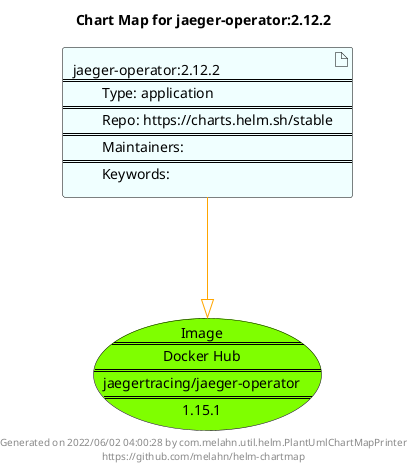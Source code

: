@startuml
skinparam linetype ortho
skinparam backgroundColor white
skinparam usecaseBorderColor black
skinparam usecaseArrowColor LightSlateGray
skinparam artifactBorderColor black
skinparam artifactArrowColor LightSlateGray

title Chart Map for jaeger-operator:2.12.2

'There is one referenced Helm Chart
artifact "jaeger-operator:2.12.2\n====\n\tType: application\n====\n\tRepo: https://charts.helm.sh/stable\n====\n\tMaintainers: \n====\n\tKeywords: " as jaeger_operator_2_12_2 #Azure

'There is one referenced Docker Image
usecase "Image\n====\nDocker Hub\n====\njaegertracing/jaeger-operator\n====\n1.15.1" as jaegertracing_jaeger_operator_1_15_1 #Chartreuse

'Chart Dependencies
jaeger_operator_2_12_2--[#orange]-|>jaegertracing_jaeger_operator_1_15_1

center footer Generated on 2022/06/02 04:00:28 by com.melahn.util.helm.PlantUmlChartMapPrinter\nhttps://github.com/melahn/helm-chartmap
@enduml
